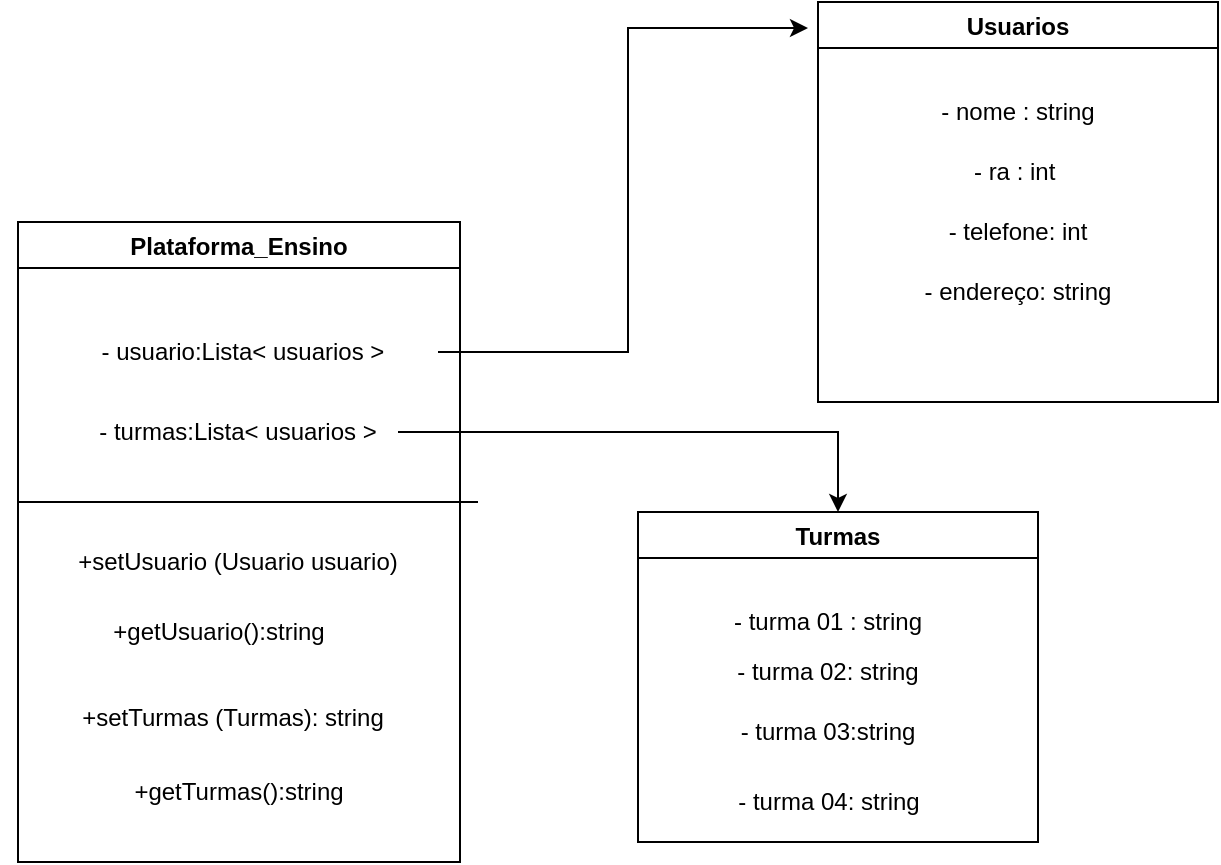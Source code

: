 <mxfile version="17.1.0" type="github">
  <diagram id="-t7eZelU3IxGABOgwKmu" name="Page-1">
    <mxGraphModel dx="827" dy="483" grid="1" gridSize="10" guides="1" tooltips="1" connect="1" arrows="1" fold="1" page="1" pageScale="1" pageWidth="827" pageHeight="1169" math="0" shadow="0">
      <root>
        <mxCell id="0" />
        <mxCell id="1" parent="0" />
        <mxCell id="QJkptyXSdFllFcenwYrm-1" value="Usuarios" style="swimlane;" parent="1" vertex="1">
          <mxGeometry x="460" y="230" width="200" height="200" as="geometry" />
        </mxCell>
        <mxCell id="gfg0ddif03EMCMckq925-9" value="- nome : string" style="text;html=1;strokeColor=none;fillColor=none;align=center;verticalAlign=middle;whiteSpace=wrap;rounded=0;" vertex="1" parent="QJkptyXSdFllFcenwYrm-1">
          <mxGeometry x="10" y="40" width="180" height="30" as="geometry" />
        </mxCell>
        <mxCell id="gfg0ddif03EMCMckq925-10" value="- ra : int&amp;nbsp;" style="text;html=1;strokeColor=none;fillColor=none;align=center;verticalAlign=middle;whiteSpace=wrap;rounded=0;" vertex="1" parent="QJkptyXSdFllFcenwYrm-1">
          <mxGeometry x="30" y="70" width="140" height="30" as="geometry" />
        </mxCell>
        <mxCell id="gfg0ddif03EMCMckq925-11" value="- telefone: int" style="text;html=1;strokeColor=none;fillColor=none;align=center;verticalAlign=middle;whiteSpace=wrap;rounded=0;" vertex="1" parent="QJkptyXSdFllFcenwYrm-1">
          <mxGeometry y="100" width="200" height="30" as="geometry" />
        </mxCell>
        <mxCell id="gfg0ddif03EMCMckq925-12" value="- endereço: string" style="text;html=1;strokeColor=none;fillColor=none;align=center;verticalAlign=middle;whiteSpace=wrap;rounded=0;" vertex="1" parent="QJkptyXSdFllFcenwYrm-1">
          <mxGeometry x="25" y="130" width="150" height="30" as="geometry" />
        </mxCell>
        <mxCell id="QJkptyXSdFllFcenwYrm-3" value="Turmas" style="swimlane;" parent="1" vertex="1">
          <mxGeometry x="370" y="485" width="200" height="165" as="geometry" />
        </mxCell>
        <mxCell id="gfg0ddif03EMCMckq925-13" value="- turma 01 : string" style="text;html=1;strokeColor=none;fillColor=none;align=center;verticalAlign=middle;whiteSpace=wrap;rounded=0;" vertex="1" parent="QJkptyXSdFllFcenwYrm-3">
          <mxGeometry x="10" y="40" width="170" height="30" as="geometry" />
        </mxCell>
        <mxCell id="gfg0ddif03EMCMckq925-14" value="- turma 02: string" style="text;html=1;strokeColor=none;fillColor=none;align=center;verticalAlign=middle;whiteSpace=wrap;rounded=0;" vertex="1" parent="QJkptyXSdFllFcenwYrm-3">
          <mxGeometry x="10" y="55" width="170" height="50" as="geometry" />
        </mxCell>
        <mxCell id="gfg0ddif03EMCMckq925-15" value="- turma 03:string" style="text;html=1;strokeColor=none;fillColor=none;align=center;verticalAlign=middle;whiteSpace=wrap;rounded=0;" vertex="1" parent="QJkptyXSdFllFcenwYrm-3">
          <mxGeometry x="25" y="85" width="140" height="50" as="geometry" />
        </mxCell>
        <mxCell id="gfg0ddif03EMCMckq925-16" value="- turma 04: string&lt;br&gt;" style="text;html=1;strokeColor=none;fillColor=none;align=center;verticalAlign=middle;whiteSpace=wrap;rounded=0;" vertex="1" parent="QJkptyXSdFllFcenwYrm-3">
          <mxGeometry x="12.5" y="125" width="165" height="40" as="geometry" />
        </mxCell>
        <mxCell id="QJkptyXSdFllFcenwYrm-4" value="Plataforma_Ensino" style="swimlane;" parent="1" vertex="1">
          <mxGeometry x="60" y="340" width="221" height="320" as="geometry" />
        </mxCell>
        <mxCell id="gfg0ddif03EMCMckq925-1" value="- usuario:Lista&amp;lt; usuarios &amp;gt;" style="text;html=1;strokeColor=none;fillColor=none;align=center;verticalAlign=middle;whiteSpace=wrap;rounded=0;" vertex="1" parent="QJkptyXSdFllFcenwYrm-4">
          <mxGeometry x="15" y="50" width="195" height="30" as="geometry" />
        </mxCell>
        <mxCell id="gfg0ddif03EMCMckq925-2" value="- turmas:Lista&amp;lt; usuarios &amp;gt;" style="text;html=1;strokeColor=none;fillColor=none;align=center;verticalAlign=middle;whiteSpace=wrap;rounded=0;" vertex="1" parent="QJkptyXSdFllFcenwYrm-4">
          <mxGeometry x="30" y="90" width="160" height="30" as="geometry" />
        </mxCell>
        <mxCell id="gfg0ddif03EMCMckq925-3" value="" style="endArrow=none;html=1;rounded=0;" edge="1" parent="QJkptyXSdFllFcenwYrm-4">
          <mxGeometry width="50" height="50" relative="1" as="geometry">
            <mxPoint y="140" as="sourcePoint" />
            <mxPoint x="230" y="140" as="targetPoint" />
          </mxGeometry>
        </mxCell>
        <mxCell id="gfg0ddif03EMCMckq925-4" value="+setUsuario (Usuario usuario)" style="text;html=1;strokeColor=none;fillColor=none;align=center;verticalAlign=middle;whiteSpace=wrap;rounded=0;" vertex="1" parent="QJkptyXSdFllFcenwYrm-4">
          <mxGeometry x="15" y="150" width="190" height="40" as="geometry" />
        </mxCell>
        <mxCell id="gfg0ddif03EMCMckq925-5" value="+getUsuario():string" style="text;html=1;strokeColor=none;fillColor=none;align=center;verticalAlign=middle;whiteSpace=wrap;rounded=0;" vertex="1" parent="QJkptyXSdFllFcenwYrm-4">
          <mxGeometry x="-9" y="190" width="219" height="30" as="geometry" />
        </mxCell>
        <mxCell id="gfg0ddif03EMCMckq925-6" value="+setTurmas (Turmas): string" style="text;html=1;strokeColor=none;fillColor=none;align=center;verticalAlign=middle;whiteSpace=wrap;rounded=0;" vertex="1" parent="QJkptyXSdFllFcenwYrm-4">
          <mxGeometry x="15" y="235" width="185" height="25" as="geometry" />
        </mxCell>
        <mxCell id="gfg0ddif03EMCMckq925-7" value="+getTurmas():string" style="text;html=1;strokeColor=none;fillColor=none;align=center;verticalAlign=middle;whiteSpace=wrap;rounded=0;" vertex="1" parent="QJkptyXSdFllFcenwYrm-4">
          <mxGeometry x="21" y="270" width="179" height="30" as="geometry" />
        </mxCell>
        <mxCell id="gfg0ddif03EMCMckq925-23" style="edgeStyle=orthogonalEdgeStyle;rounded=0;orthogonalLoop=1;jettySize=auto;html=1;" edge="1" parent="1" source="gfg0ddif03EMCMckq925-2" target="QJkptyXSdFllFcenwYrm-3">
          <mxGeometry relative="1" as="geometry" />
        </mxCell>
        <mxCell id="gfg0ddif03EMCMckq925-25" style="edgeStyle=orthogonalEdgeStyle;rounded=0;orthogonalLoop=1;jettySize=auto;html=1;entryX=-0.025;entryY=0.065;entryDx=0;entryDy=0;entryPerimeter=0;" edge="1" parent="1" source="gfg0ddif03EMCMckq925-1" target="QJkptyXSdFllFcenwYrm-1">
          <mxGeometry relative="1" as="geometry" />
        </mxCell>
      </root>
    </mxGraphModel>
  </diagram>
</mxfile>
